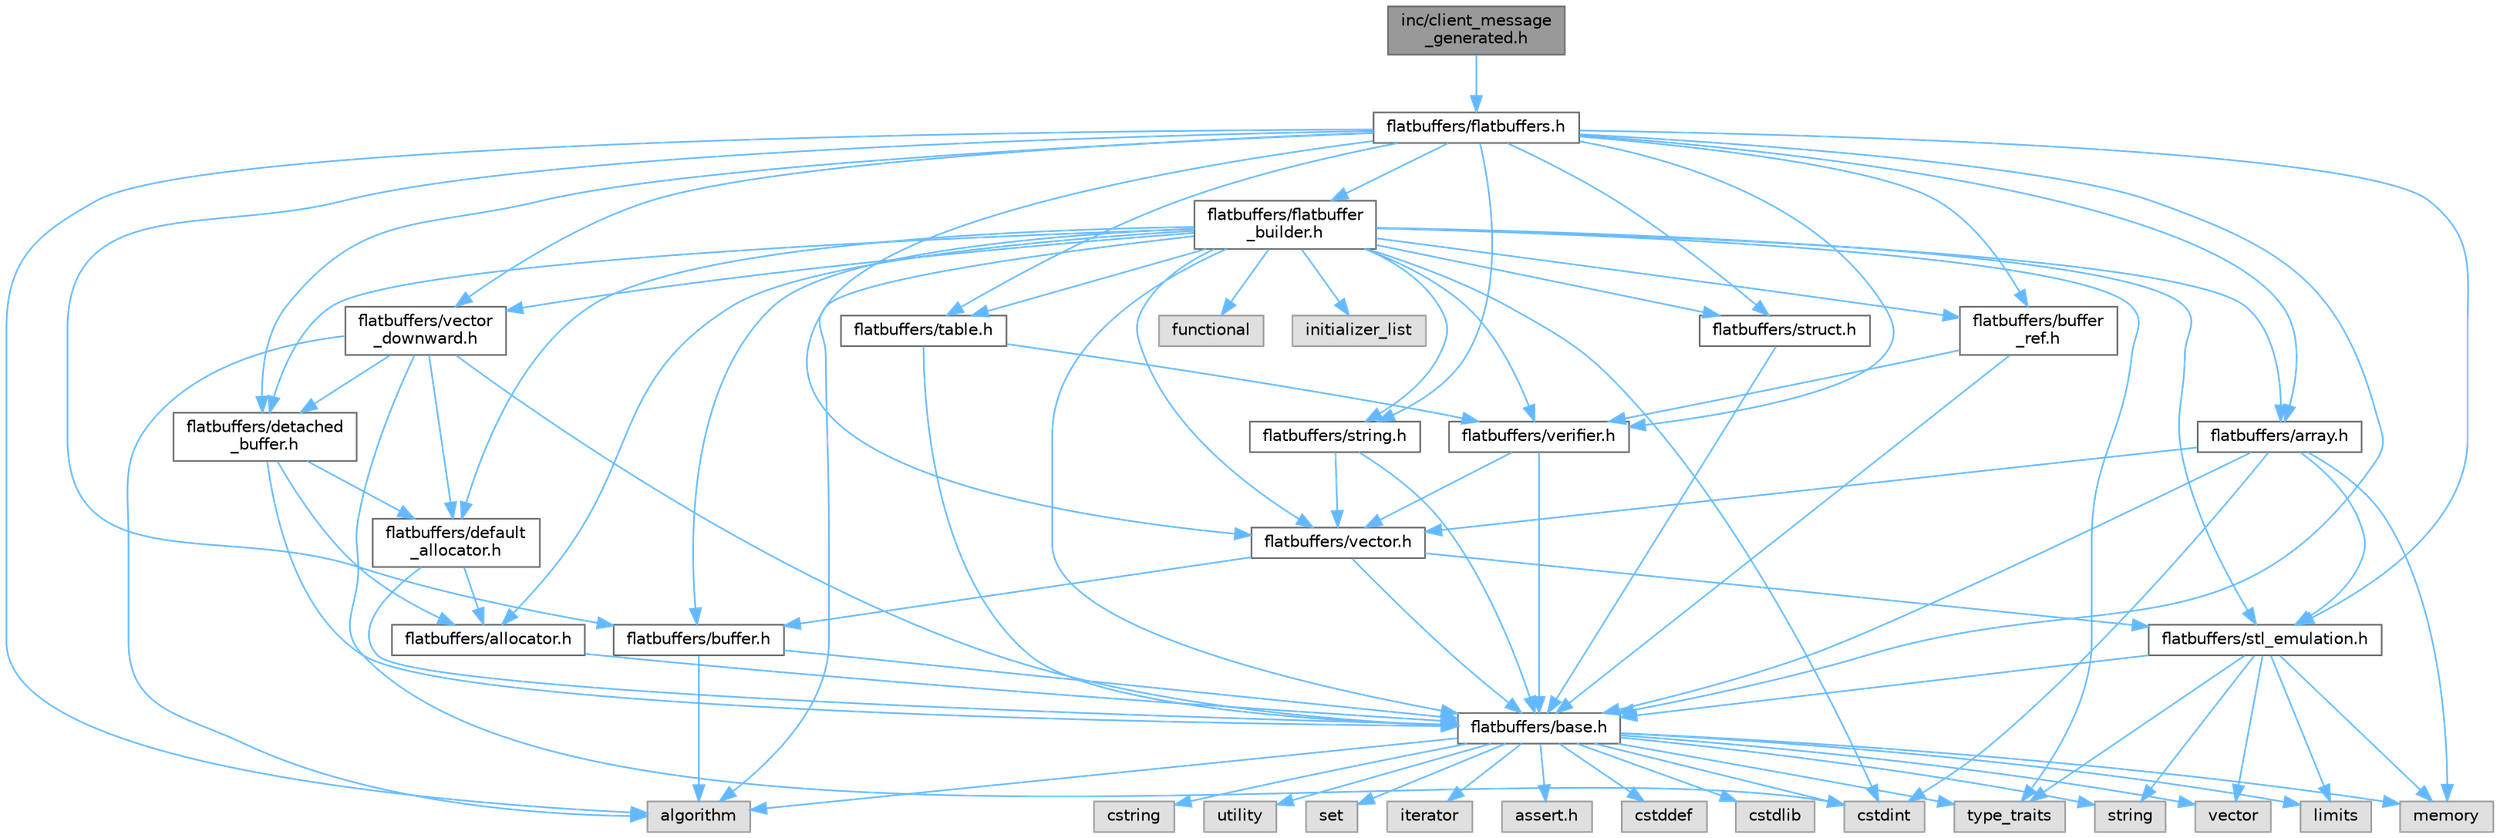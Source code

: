 digraph "inc/client_message_generated.h"
{
 // LATEX_PDF_SIZE
  bgcolor="transparent";
  edge [fontname=Helvetica,fontsize=10,labelfontname=Helvetica,labelfontsize=10];
  node [fontname=Helvetica,fontsize=10,shape=box,height=0.2,width=0.4];
  Node1 [id="Node000001",label="inc/client_message\l_generated.h",height=0.2,width=0.4,color="gray40", fillcolor="grey60", style="filled", fontcolor="black",tooltip=" "];
  Node1 -> Node2 [id="edge85_Node000001_Node000002",color="steelblue1",style="solid",tooltip=" "];
  Node2 [id="Node000002",label="flatbuffers/flatbuffers.h",height=0.2,width=0.4,color="grey40", fillcolor="white", style="filled",URL="$flatbuffers_8h.html",tooltip=" "];
  Node2 -> Node3 [id="edge86_Node000002_Node000003",color="steelblue1",style="solid",tooltip=" "];
  Node3 [id="Node000003",label="algorithm",height=0.2,width=0.4,color="grey60", fillcolor="#E0E0E0", style="filled",tooltip=" "];
  Node2 -> Node4 [id="edge87_Node000002_Node000004",color="steelblue1",style="solid",tooltip=" "];
  Node4 [id="Node000004",label="flatbuffers/array.h",height=0.2,width=0.4,color="grey40", fillcolor="white", style="filled",URL="$array_8h.html",tooltip=" "];
  Node4 -> Node5 [id="edge88_Node000004_Node000005",color="steelblue1",style="solid",tooltip=" "];
  Node5 [id="Node000005",label="cstdint",height=0.2,width=0.4,color="grey60", fillcolor="#E0E0E0", style="filled",tooltip=" "];
  Node4 -> Node6 [id="edge89_Node000004_Node000006",color="steelblue1",style="solid",tooltip=" "];
  Node6 [id="Node000006",label="memory",height=0.2,width=0.4,color="grey60", fillcolor="#E0E0E0", style="filled",tooltip=" "];
  Node4 -> Node7 [id="edge90_Node000004_Node000007",color="steelblue1",style="solid",tooltip=" "];
  Node7 [id="Node000007",label="flatbuffers/base.h",height=0.2,width=0.4,color="grey40", fillcolor="white", style="filled",URL="$base_8h.html",tooltip=" "];
  Node7 -> Node8 [id="edge91_Node000007_Node000008",color="steelblue1",style="solid",tooltip=" "];
  Node8 [id="Node000008",label="assert.h",height=0.2,width=0.4,color="grey60", fillcolor="#E0E0E0", style="filled",tooltip=" "];
  Node7 -> Node5 [id="edge92_Node000007_Node000005",color="steelblue1",style="solid",tooltip=" "];
  Node7 -> Node9 [id="edge93_Node000007_Node000009",color="steelblue1",style="solid",tooltip=" "];
  Node9 [id="Node000009",label="cstddef",height=0.2,width=0.4,color="grey60", fillcolor="#E0E0E0", style="filled",tooltip=" "];
  Node7 -> Node10 [id="edge94_Node000007_Node000010",color="steelblue1",style="solid",tooltip=" "];
  Node10 [id="Node000010",label="cstdlib",height=0.2,width=0.4,color="grey60", fillcolor="#E0E0E0", style="filled",tooltip=" "];
  Node7 -> Node11 [id="edge95_Node000007_Node000011",color="steelblue1",style="solid",tooltip=" "];
  Node11 [id="Node000011",label="cstring",height=0.2,width=0.4,color="grey60", fillcolor="#E0E0E0", style="filled",tooltip=" "];
  Node7 -> Node12 [id="edge96_Node000007_Node000012",color="steelblue1",style="solid",tooltip=" "];
  Node12 [id="Node000012",label="utility",height=0.2,width=0.4,color="grey60", fillcolor="#E0E0E0", style="filled",tooltip=" "];
  Node7 -> Node13 [id="edge97_Node000007_Node000013",color="steelblue1",style="solid",tooltip=" "];
  Node13 [id="Node000013",label="string",height=0.2,width=0.4,color="grey60", fillcolor="#E0E0E0", style="filled",tooltip=" "];
  Node7 -> Node14 [id="edge98_Node000007_Node000014",color="steelblue1",style="solid",tooltip=" "];
  Node14 [id="Node000014",label="type_traits",height=0.2,width=0.4,color="grey60", fillcolor="#E0E0E0", style="filled",tooltip=" "];
  Node7 -> Node15 [id="edge99_Node000007_Node000015",color="steelblue1",style="solid",tooltip=" "];
  Node15 [id="Node000015",label="vector",height=0.2,width=0.4,color="grey60", fillcolor="#E0E0E0", style="filled",tooltip=" "];
  Node7 -> Node16 [id="edge100_Node000007_Node000016",color="steelblue1",style="solid",tooltip=" "];
  Node16 [id="Node000016",label="set",height=0.2,width=0.4,color="grey60", fillcolor="#E0E0E0", style="filled",tooltip=" "];
  Node7 -> Node3 [id="edge101_Node000007_Node000003",color="steelblue1",style="solid",tooltip=" "];
  Node7 -> Node17 [id="edge102_Node000007_Node000017",color="steelblue1",style="solid",tooltip=" "];
  Node17 [id="Node000017",label="limits",height=0.2,width=0.4,color="grey60", fillcolor="#E0E0E0", style="filled",tooltip=" "];
  Node7 -> Node18 [id="edge103_Node000007_Node000018",color="steelblue1",style="solid",tooltip=" "];
  Node18 [id="Node000018",label="iterator",height=0.2,width=0.4,color="grey60", fillcolor="#E0E0E0", style="filled",tooltip=" "];
  Node7 -> Node6 [id="edge104_Node000007_Node000006",color="steelblue1",style="solid",tooltip=" "];
  Node4 -> Node19 [id="edge105_Node000004_Node000019",color="steelblue1",style="solid",tooltip=" "];
  Node19 [id="Node000019",label="flatbuffers/stl_emulation.h",height=0.2,width=0.4,color="grey40", fillcolor="white", style="filled",URL="$stl__emulation_8h.html",tooltip=" "];
  Node19 -> Node7 [id="edge106_Node000019_Node000007",color="steelblue1",style="solid",tooltip=" "];
  Node19 -> Node13 [id="edge107_Node000019_Node000013",color="steelblue1",style="solid",tooltip=" "];
  Node19 -> Node14 [id="edge108_Node000019_Node000014",color="steelblue1",style="solid",tooltip=" "];
  Node19 -> Node15 [id="edge109_Node000019_Node000015",color="steelblue1",style="solid",tooltip=" "];
  Node19 -> Node6 [id="edge110_Node000019_Node000006",color="steelblue1",style="solid",tooltip=" "];
  Node19 -> Node17 [id="edge111_Node000019_Node000017",color="steelblue1",style="solid",tooltip=" "];
  Node4 -> Node20 [id="edge112_Node000004_Node000020",color="steelblue1",style="solid",tooltip=" "];
  Node20 [id="Node000020",label="flatbuffers/vector.h",height=0.2,width=0.4,color="grey40", fillcolor="white", style="filled",URL="$vector_8h.html",tooltip=" "];
  Node20 -> Node7 [id="edge113_Node000020_Node000007",color="steelblue1",style="solid",tooltip=" "];
  Node20 -> Node21 [id="edge114_Node000020_Node000021",color="steelblue1",style="solid",tooltip=" "];
  Node21 [id="Node000021",label="flatbuffers/buffer.h",height=0.2,width=0.4,color="grey40", fillcolor="white", style="filled",URL="$buffer_8h.html",tooltip=" "];
  Node21 -> Node3 [id="edge115_Node000021_Node000003",color="steelblue1",style="solid",tooltip=" "];
  Node21 -> Node7 [id="edge116_Node000021_Node000007",color="steelblue1",style="solid",tooltip=" "];
  Node20 -> Node19 [id="edge117_Node000020_Node000019",color="steelblue1",style="solid",tooltip=" "];
  Node2 -> Node7 [id="edge118_Node000002_Node000007",color="steelblue1",style="solid",tooltip=" "];
  Node2 -> Node21 [id="edge119_Node000002_Node000021",color="steelblue1",style="solid",tooltip=" "];
  Node2 -> Node22 [id="edge120_Node000002_Node000022",color="steelblue1",style="solid",tooltip=" "];
  Node22 [id="Node000022",label="flatbuffers/buffer\l_ref.h",height=0.2,width=0.4,color="grey40", fillcolor="white", style="filled",URL="$buffer__ref_8h.html",tooltip=" "];
  Node22 -> Node7 [id="edge121_Node000022_Node000007",color="steelblue1",style="solid",tooltip=" "];
  Node22 -> Node23 [id="edge122_Node000022_Node000023",color="steelblue1",style="solid",tooltip=" "];
  Node23 [id="Node000023",label="flatbuffers/verifier.h",height=0.2,width=0.4,color="grey40", fillcolor="white", style="filled",URL="$verifier_8h.html",tooltip=" "];
  Node23 -> Node7 [id="edge123_Node000023_Node000007",color="steelblue1",style="solid",tooltip=" "];
  Node23 -> Node20 [id="edge124_Node000023_Node000020",color="steelblue1",style="solid",tooltip=" "];
  Node2 -> Node24 [id="edge125_Node000002_Node000024",color="steelblue1",style="solid",tooltip=" "];
  Node24 [id="Node000024",label="flatbuffers/detached\l_buffer.h",height=0.2,width=0.4,color="grey40", fillcolor="white", style="filled",URL="$detached__buffer_8h.html",tooltip=" "];
  Node24 -> Node25 [id="edge126_Node000024_Node000025",color="steelblue1",style="solid",tooltip=" "];
  Node25 [id="Node000025",label="flatbuffers/allocator.h",height=0.2,width=0.4,color="grey40", fillcolor="white", style="filled",URL="$allocator_8h.html",tooltip=" "];
  Node25 -> Node7 [id="edge127_Node000025_Node000007",color="steelblue1",style="solid",tooltip=" "];
  Node24 -> Node7 [id="edge128_Node000024_Node000007",color="steelblue1",style="solid",tooltip=" "];
  Node24 -> Node26 [id="edge129_Node000024_Node000026",color="steelblue1",style="solid",tooltip=" "];
  Node26 [id="Node000026",label="flatbuffers/default\l_allocator.h",height=0.2,width=0.4,color="grey40", fillcolor="white", style="filled",URL="$default__allocator_8h.html",tooltip=" "];
  Node26 -> Node25 [id="edge130_Node000026_Node000025",color="steelblue1",style="solid",tooltip=" "];
  Node26 -> Node7 [id="edge131_Node000026_Node000007",color="steelblue1",style="solid",tooltip=" "];
  Node2 -> Node27 [id="edge132_Node000002_Node000027",color="steelblue1",style="solid",tooltip=" "];
  Node27 [id="Node000027",label="flatbuffers/flatbuffer\l_builder.h",height=0.2,width=0.4,color="grey40", fillcolor="white", style="filled",URL="$flatbuffer__builder_8h.html",tooltip=" "];
  Node27 -> Node3 [id="edge133_Node000027_Node000003",color="steelblue1",style="solid",tooltip=" "];
  Node27 -> Node5 [id="edge134_Node000027_Node000005",color="steelblue1",style="solid",tooltip=" "];
  Node27 -> Node28 [id="edge135_Node000027_Node000028",color="steelblue1",style="solid",tooltip=" "];
  Node28 [id="Node000028",label="functional",height=0.2,width=0.4,color="grey60", fillcolor="#E0E0E0", style="filled",tooltip=" "];
  Node27 -> Node29 [id="edge136_Node000027_Node000029",color="steelblue1",style="solid",tooltip=" "];
  Node29 [id="Node000029",label="initializer_list",height=0.2,width=0.4,color="grey60", fillcolor="#E0E0E0", style="filled",tooltip=" "];
  Node27 -> Node14 [id="edge137_Node000027_Node000014",color="steelblue1",style="solid",tooltip=" "];
  Node27 -> Node25 [id="edge138_Node000027_Node000025",color="steelblue1",style="solid",tooltip=" "];
  Node27 -> Node4 [id="edge139_Node000027_Node000004",color="steelblue1",style="solid",tooltip=" "];
  Node27 -> Node7 [id="edge140_Node000027_Node000007",color="steelblue1",style="solid",tooltip=" "];
  Node27 -> Node21 [id="edge141_Node000027_Node000021",color="steelblue1",style="solid",tooltip=" "];
  Node27 -> Node22 [id="edge142_Node000027_Node000022",color="steelblue1",style="solid",tooltip=" "];
  Node27 -> Node26 [id="edge143_Node000027_Node000026",color="steelblue1",style="solid",tooltip=" "];
  Node27 -> Node24 [id="edge144_Node000027_Node000024",color="steelblue1",style="solid",tooltip=" "];
  Node27 -> Node19 [id="edge145_Node000027_Node000019",color="steelblue1",style="solid",tooltip=" "];
  Node27 -> Node30 [id="edge146_Node000027_Node000030",color="steelblue1",style="solid",tooltip=" "];
  Node30 [id="Node000030",label="flatbuffers/string.h",height=0.2,width=0.4,color="grey40", fillcolor="white", style="filled",URL="$string_8h.html",tooltip=" "];
  Node30 -> Node7 [id="edge147_Node000030_Node000007",color="steelblue1",style="solid",tooltip=" "];
  Node30 -> Node20 [id="edge148_Node000030_Node000020",color="steelblue1",style="solid",tooltip=" "];
  Node27 -> Node31 [id="edge149_Node000027_Node000031",color="steelblue1",style="solid",tooltip=" "];
  Node31 [id="Node000031",label="flatbuffers/struct.h",height=0.2,width=0.4,color="grey40", fillcolor="white", style="filled",URL="$struct_8h.html",tooltip=" "];
  Node31 -> Node7 [id="edge150_Node000031_Node000007",color="steelblue1",style="solid",tooltip=" "];
  Node27 -> Node32 [id="edge151_Node000027_Node000032",color="steelblue1",style="solid",tooltip=" "];
  Node32 [id="Node000032",label="flatbuffers/table.h",height=0.2,width=0.4,color="grey40", fillcolor="white", style="filled",URL="$table_8h.html",tooltip=" "];
  Node32 -> Node7 [id="edge152_Node000032_Node000007",color="steelblue1",style="solid",tooltip=" "];
  Node32 -> Node23 [id="edge153_Node000032_Node000023",color="steelblue1",style="solid",tooltip=" "];
  Node27 -> Node20 [id="edge154_Node000027_Node000020",color="steelblue1",style="solid",tooltip=" "];
  Node27 -> Node33 [id="edge155_Node000027_Node000033",color="steelblue1",style="solid",tooltip=" "];
  Node33 [id="Node000033",label="flatbuffers/vector\l_downward.h",height=0.2,width=0.4,color="grey40", fillcolor="white", style="filled",URL="$vector__downward_8h.html",tooltip=" "];
  Node33 -> Node3 [id="edge156_Node000033_Node000003",color="steelblue1",style="solid",tooltip=" "];
  Node33 -> Node5 [id="edge157_Node000033_Node000005",color="steelblue1",style="solid",tooltip=" "];
  Node33 -> Node7 [id="edge158_Node000033_Node000007",color="steelblue1",style="solid",tooltip=" "];
  Node33 -> Node26 [id="edge159_Node000033_Node000026",color="steelblue1",style="solid",tooltip=" "];
  Node33 -> Node24 [id="edge160_Node000033_Node000024",color="steelblue1",style="solid",tooltip=" "];
  Node27 -> Node23 [id="edge161_Node000027_Node000023",color="steelblue1",style="solid",tooltip=" "];
  Node2 -> Node19 [id="edge162_Node000002_Node000019",color="steelblue1",style="solid",tooltip=" "];
  Node2 -> Node30 [id="edge163_Node000002_Node000030",color="steelblue1",style="solid",tooltip=" "];
  Node2 -> Node31 [id="edge164_Node000002_Node000031",color="steelblue1",style="solid",tooltip=" "];
  Node2 -> Node32 [id="edge165_Node000002_Node000032",color="steelblue1",style="solid",tooltip=" "];
  Node2 -> Node20 [id="edge166_Node000002_Node000020",color="steelblue1",style="solid",tooltip=" "];
  Node2 -> Node33 [id="edge167_Node000002_Node000033",color="steelblue1",style="solid",tooltip=" "];
  Node2 -> Node23 [id="edge168_Node000002_Node000023",color="steelblue1",style="solid",tooltip=" "];
}
